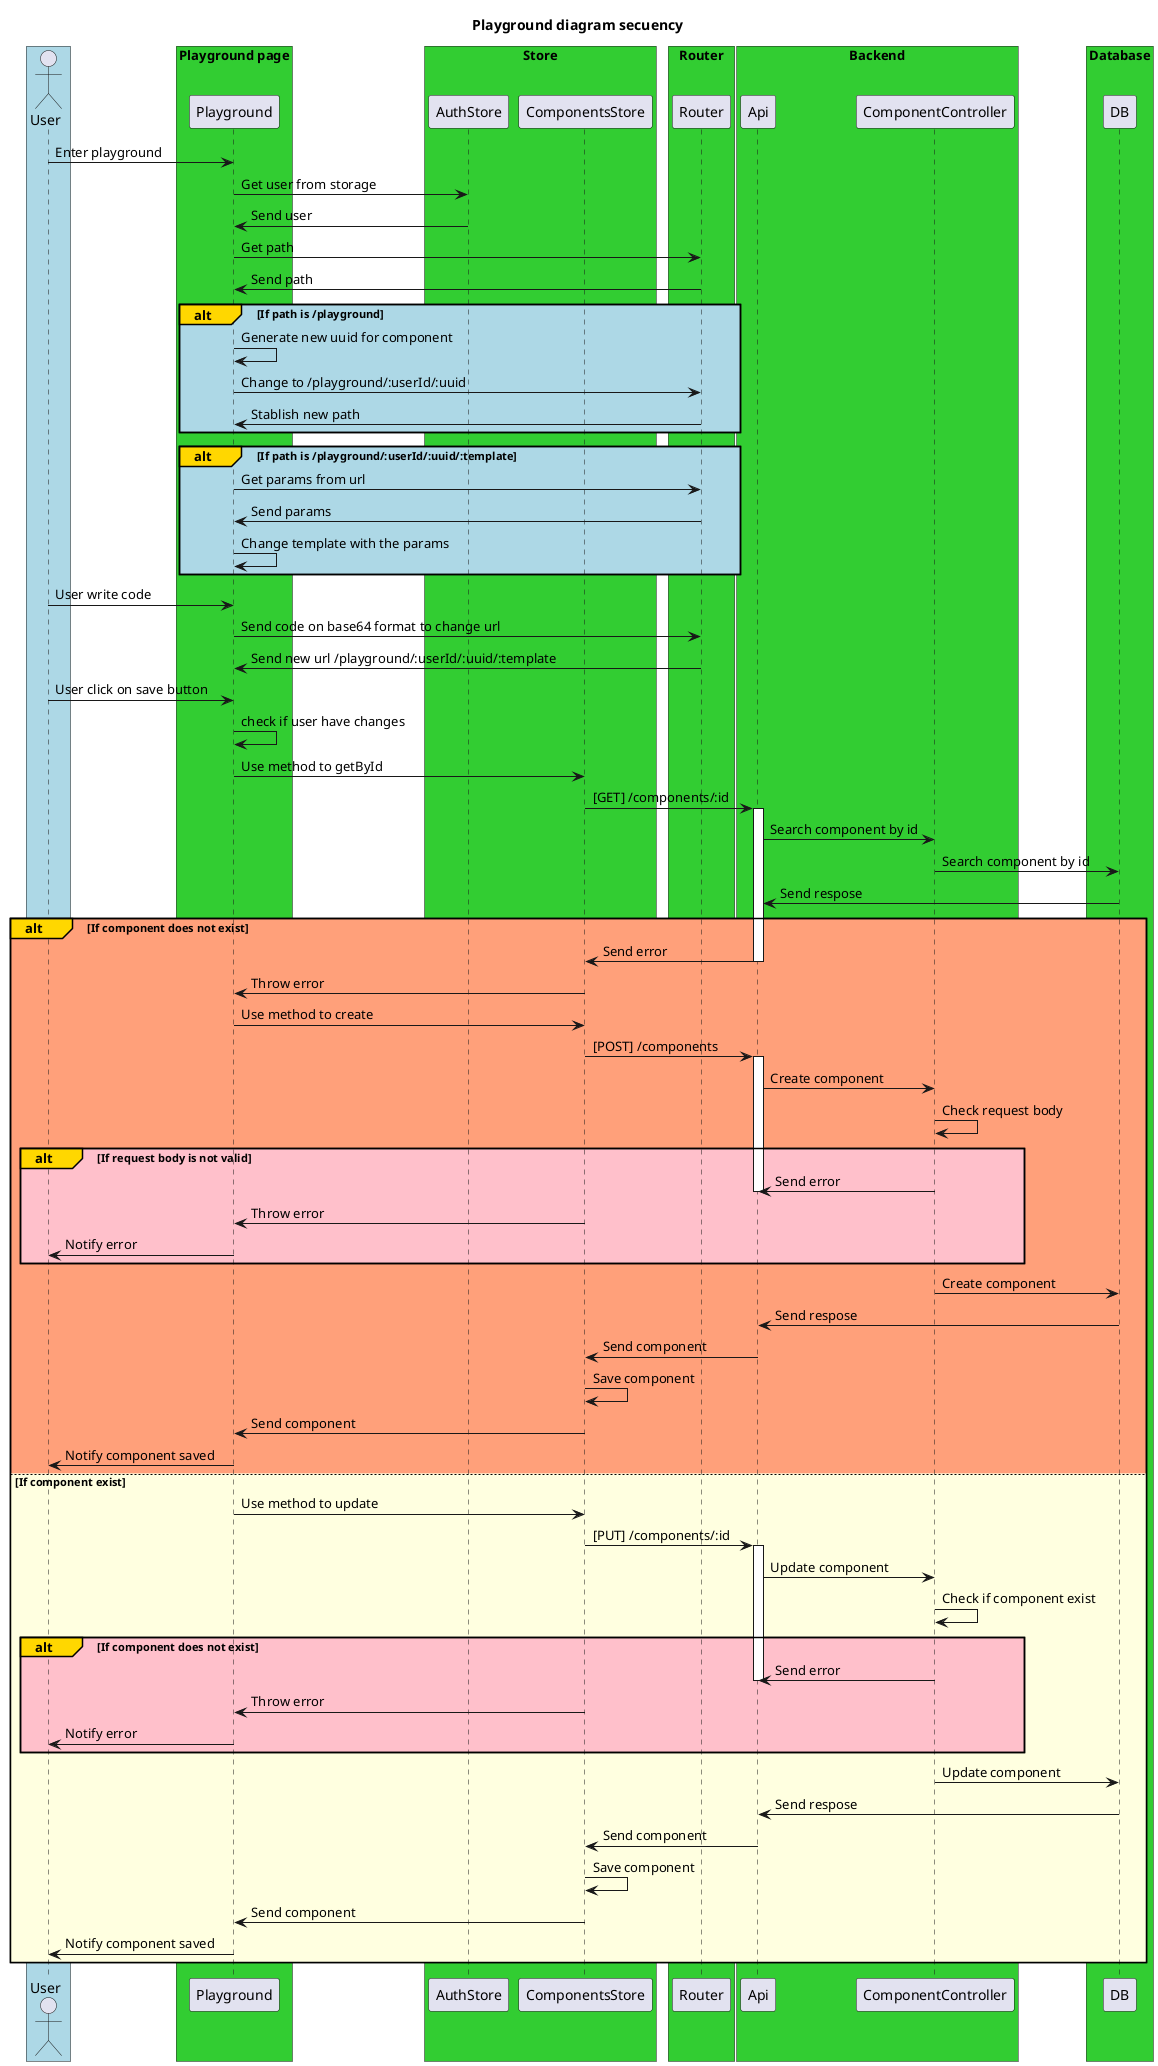 @startuml
title Playground diagram secuency
box #LightBlue
actor User
end box

box "Playground page" #LimeGreen
participant Playground
end box

box "Store" #LimeGreen
participant AuthStore
participant ComponentsStore
end box

box "Router" #LimeGreen
participant Router
end box

box "Backend" #LimeGreen
participant Api
participant ComponentController
end box


box "Database" #LimeGreen
participant DB
end box

User -> Playground: Enter playground
Playground -> AuthStore: Get user from storage
AuthStore -> Playground: Send user
Playground -> Router: Get path
Router -> Playground: Send path
alt#Gold #LightBlue If path is /playground
Playground -> Playground: Generate new uuid for component
Playground -> Router: Change to /playground/:userId/:uuid
Router -> Playground: Stablish new path
end alt

alt#Gold #LightBlue If path is /playground/:userId/:uuid/:template
Playground -> Router: Get params from url
Router -> Playground: Send params
Playground -> Playground: Change template with the params
end alt

User -> Playground: User write code
Playground -> Router: Send code on base64 format to change url
Router -> Playground: Send new url /playground/:userId/:uuid/:template

User -> Playground: User click on save button
Playground -> Playground: check if user have changes
Playground -> ComponentsStore: Use method to getById
ComponentsStore -> Api: [GET] /components/:id
activate Api
Api -> ComponentController: Search component by id
ComponentController -> DB: Search component by id
DB -> Api: Send respose
alt#Gold #LightSalmon If component does not exist
Api -> ComponentsStore: Send error
deactivate Api
ComponentsStore -> Playground: Throw error
Playground -> ComponentsStore: Use method to create
ComponentsStore -> Api: [POST] /components
activate Api
Api -> ComponentController: Create component
ComponentController-> ComponentController: Check request body
    alt#Gold #Pink If request body is not valid
    ComponentController -> Api: Send error
    deactivate Api
    ComponentsStore -> Playground: Throw error
    Playground -> User : Notify error
    end alt
ComponentController -> DB: Create component
DB -> Api: Send respose
Api -> ComponentsStore: Send component
deactivate Api
ComponentsStore -> ComponentsStore: Save component
ComponentsStore -> Playground: Send component
Playground -> User : Notify component saved

else #LightYellow If component exist
Playground -> ComponentsStore: Use method to update
ComponentsStore -> Api: [PUT] /components/:id
activate Api
Api -> ComponentController: Update component
ComponentController-> ComponentController: Check if component exist
    alt#Gold #Pink If component does not exist
    ComponentController -> Api: Send error
    deactivate Api
    ComponentsStore -> Playground: Throw error
    Playground -> User : Notify error
    end alt
ComponentController-> DB: Update component
DB -> Api: Send respose
Api -> ComponentsStore: Send component
deactivate Api
ComponentsStore -> ComponentsStore: Save component
ComponentsStore -> Playground: Send component
Playground -> User : Notify component saved
end alt
@enduml